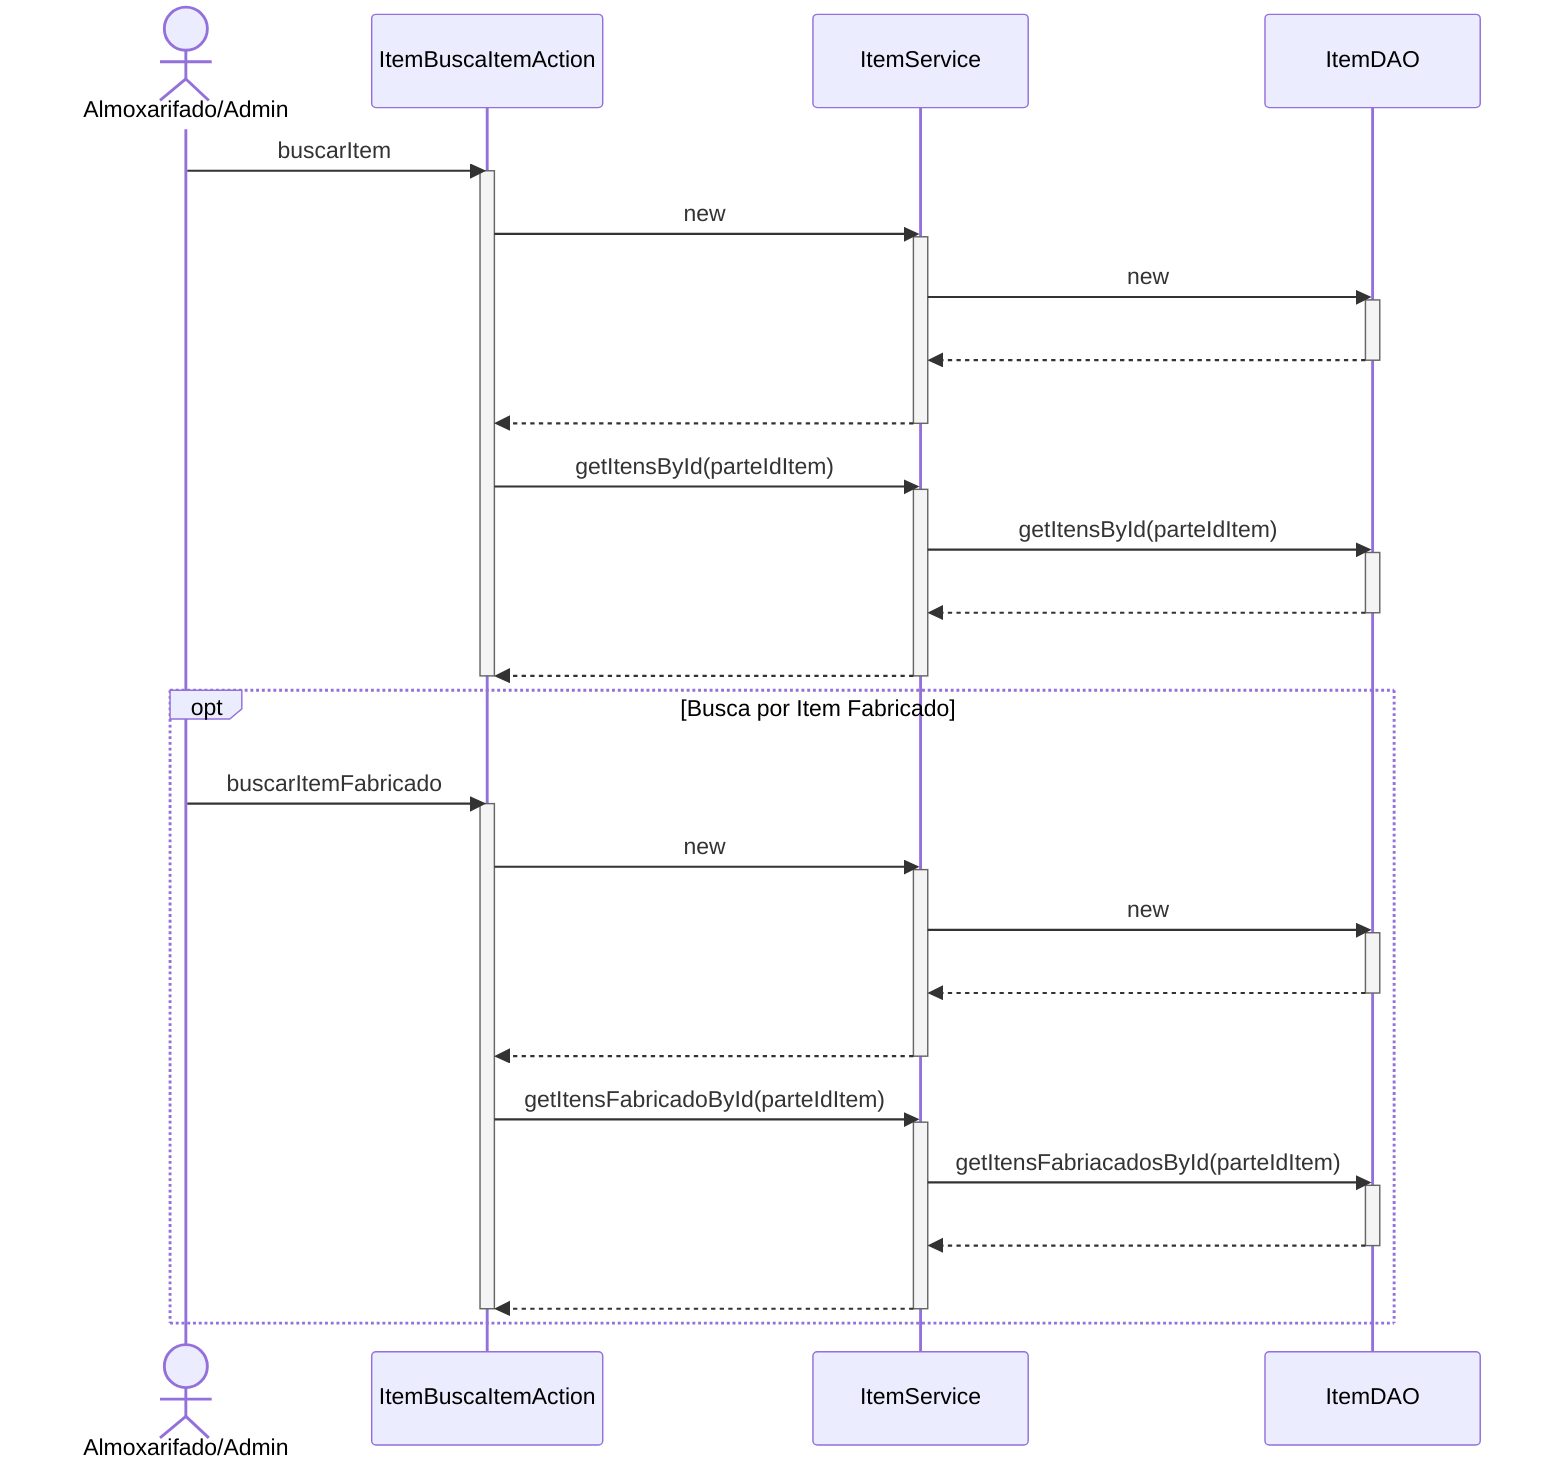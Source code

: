 sequenceDiagram
actor AA as Almoxarifado/Admin
AA ->> ItemBuscaItemAction : buscarItem
activate ItemBuscaItemAction
ItemBuscaItemAction ->> ItemService : new
activate ItemService
ItemService ->> ItemDAO : new
activate ItemDAO
ItemDAO -->> ItemService : #32; 
deactivate ItemDAO
ItemService -->> ItemBuscaItemAction : #32; 
deactivate ItemService
ItemBuscaItemAction ->> ItemService : getItensById(parteIdItem)
activate ItemService
ItemService ->> ItemDAO : getItensById(parteIdItem)
activate ItemDAO
ItemDAO -->> ItemService : #32; 
deactivate ItemDAO
ItemService -->> ItemBuscaItemAction : #32; 
deactivate ItemService
deactivate ItemBuscaItemAction

opt Busca por Item Fabricado
    AA ->> ItemBuscaItemAction : buscarItemFabricado
    activate ItemBuscaItemAction
    ItemBuscaItemAction ->> ItemService : new
    activate ItemService
    ItemService ->> ItemDAO : new
    activate ItemDAO
    ItemDAO -->> ItemService : #32; 
    deactivate ItemDAO
    ItemService -->> ItemBuscaItemAction : #32; 
    deactivate ItemService
    ItemBuscaItemAction ->> ItemService : getItensFabricadoById(parteIdItem)
    activate ItemService
    ItemService ->> ItemDAO : getItensFabriacadosById(parteIdItem)
    activate ItemDAO
    ItemDAO -->> ItemService : #32; 
    deactivate ItemDAO
    ItemService -->> ItemBuscaItemAction : #32; 
    deactivate ItemService
    deactivate ItemBuscaItemAction
end